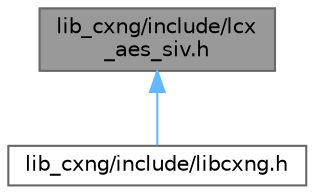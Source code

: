 digraph "lib_cxng/include/lcx_aes_siv.h"
{
 // LATEX_PDF_SIZE
  bgcolor="transparent";
  edge [fontname=Helvetica,fontsize=10,labelfontname=Helvetica,labelfontsize=10];
  node [fontname=Helvetica,fontsize=10,shape=box,height=0.2,width=0.4];
  Node1 [label="lib_cxng/include/lcx\l_aes_siv.h",height=0.2,width=0.4,color="gray40", fillcolor="grey60", style="filled", fontcolor="black",tooltip="Advanced Encryption Standard with Synthetic Initialization Vector (AES-SIV)."];
  Node1 -> Node2 [dir="back",color="steelblue1",style="solid"];
  Node2 [label="lib_cxng/include/libcxng.h",height=0.2,width=0.4,color="grey40", fillcolor="white", style="filled",URL="$libcxng_8h.html",tooltip="Include cryptography files."];
}
